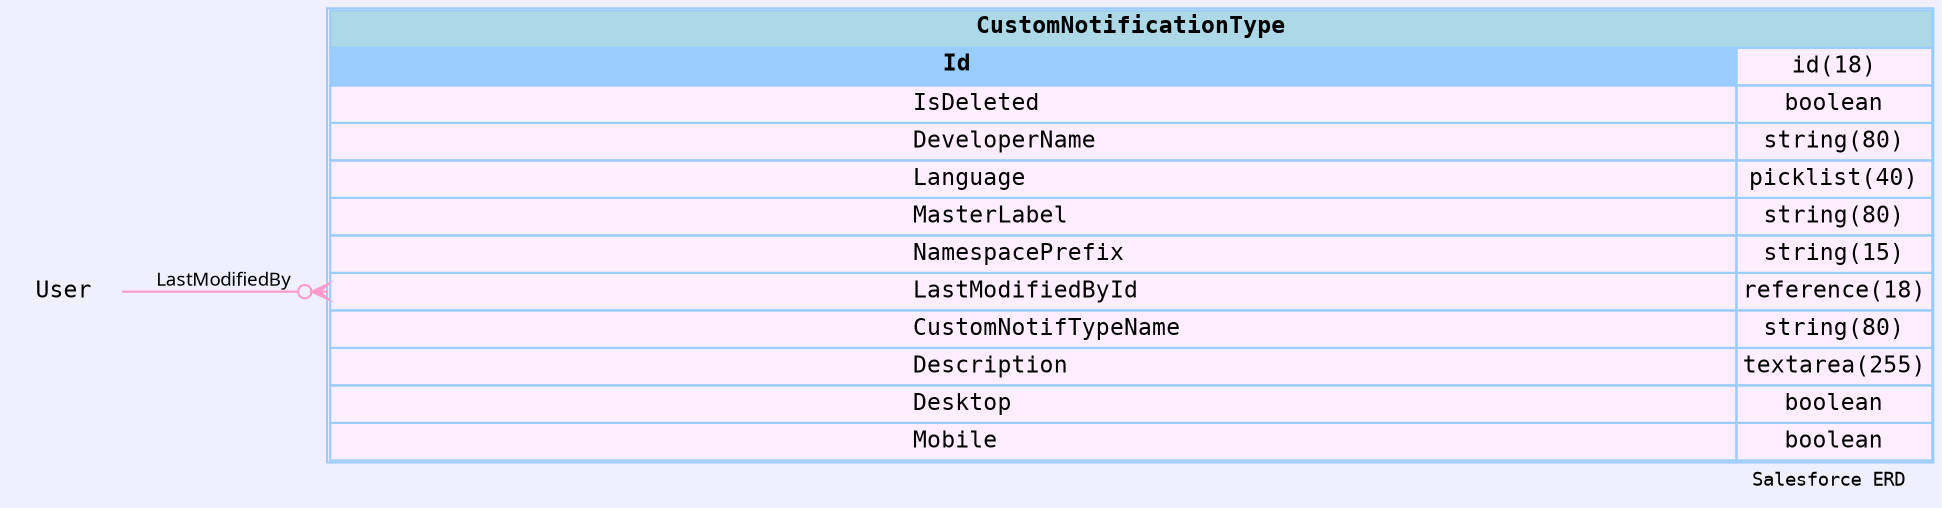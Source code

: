 
        digraph "Salesforce+ ERD" {  
            graph [  
              rankdir="RL"  
              bgcolor="#efeffd"  
              label="Salesforce ERD "  
              labeljust="r"  
              nodesep="0.18"  
              ranksep="0.46"        
              fontname="Courier"  
              fontsize="9"  
            ];  
            node [  
              fontname="Courier"  
              fontsize="11"  
              shape="plaintext"  
              color="#99ccff"  
            ];  
            edge [ arrowsize="0.8"   ];
        
            CustomNotificationType [shape=none, margin=0, label=<
                <table border="1" cellborder="1" cellspacing="0" bgcolor="#ffeeff" >   
                  <tr><td colspan="3" bgcolor="lightblue"><b>CustomNotificationType</b></td></tr>
             <tr>
                                        <td  bgcolor="#99ccff" port="Id" align="left">
                                           <b>Id</b>
                                        </td><td>id(18)</td></tr> <tr>
                                         <td port="IsDeleted" align="left">
                                         IsDeleted
                                       </td><td>boolean</td></tr> <tr>
                                         <td port="DeveloperName" align="left">
                                         DeveloperName
                                       </td><td>string(80)</td></tr> <tr>
                                         <td port="Language" align="left">
                                         Language
                                       </td><td>picklist(40)</td></tr> <tr>
                                         <td port="MasterLabel" align="left">
                                         MasterLabel
                                       </td><td>string(80)</td></tr> <tr>
                                         <td port="NamespacePrefix" align="left">
                                         NamespacePrefix
                                       </td><td>string(15)</td></tr> <tr>
                                         <td port="LastModifiedById" align="left">
                                         LastModifiedById
                                       </td><td>reference(18)</td></tr> <tr>
                                         <td port="CustomNotifTypeName" align="left">
                                         CustomNotifTypeName
                                       </td><td>string(80)</td></tr> <tr>
                                         <td port="Description" align="left">
                                         Description
                                       </td><td>textarea(255)</td></tr> <tr>
                                         <td port="Desktop" align="left">
                                         Desktop
                                       </td><td>boolean</td></tr> <tr>
                                         <td port="Mobile" align="left">
                                         Mobile
                                       </td><td>boolean</td></tr>            
                </table>
                >
                  URL="#"
                  tooltip=" CustomNotificationType "
                ];
            
                            "CustomNotificationType" : "LastModifiedById": w -> 
                                  "User" : "Id" 
                                           : e 
                                          [arrowhead=none 
                                           dir=back 
                                           arrowtail=crowodot 
                                           color="#ff99cc"
                                           label="LastModifiedBy"
                                           fontname="Monaco"
                                           fontsize="9"
                                          ];
                      }
